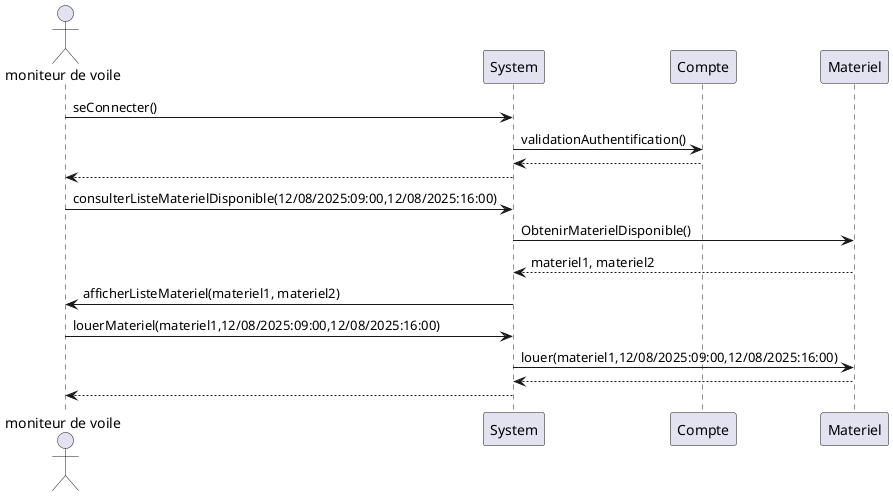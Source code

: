 @startuml
'https://plantuml.com/sequence-diagram

actor "moniteur de voile" as mono

mono -> System : seConnecter()
System -> Compte : validationAuthentification()
return
System --> mono
mono -> System : consulterListeMaterielDisponible(12/08/2025:09:00,12/08/2025:16:00)
System -> Materiel : ObtenirMaterielDisponible()
return materiel1, materiel2
System -> mono : afficherListeMateriel(materiel1, materiel2)
mono -> System : louerMateriel(materiel1,12/08/2025:09:00,12/08/2025:16:00)
System -> Materiel : louer(materiel1,12/08/2025:09:00,12/08/2025:16:00)
return
System --> mono

@enduml